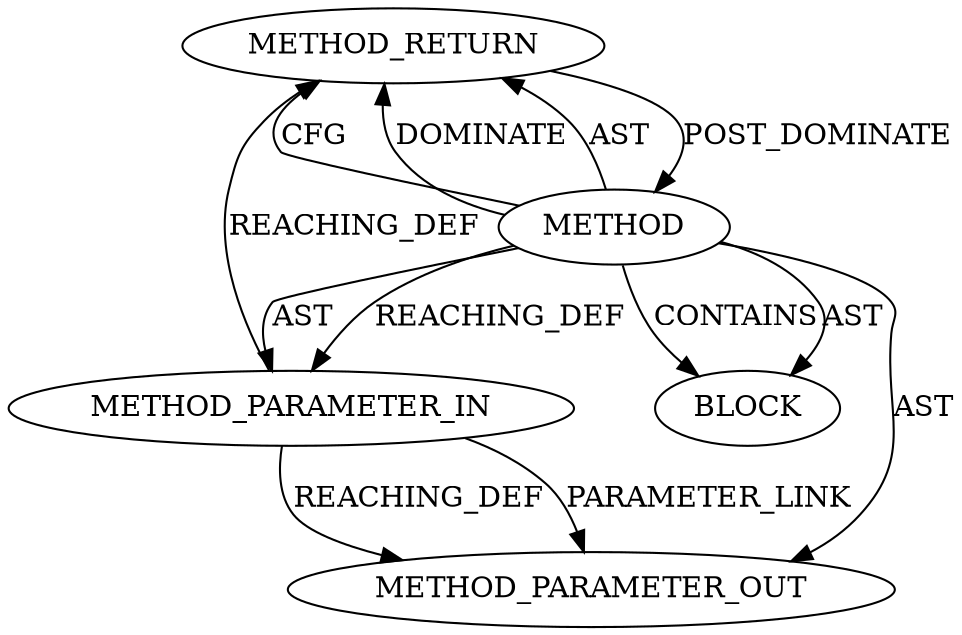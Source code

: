 digraph {
  220 [label=METHOD_RETURN ORDER=3 CODE="RET" COLUMN_NUMBER=6 LINE_NUMBER=151 TYPE_FULL_NAME="void" EVALUATION_STRATEGY="BY_VALUE"]
  21171 [label=METHOD_PARAMETER_OUT ORDER=1 CODE="struct tls_context *tls_ctx" IS_VARIADIC=false COLUMN_NUMBER=28 LINE_NUMBER=151 TYPE_FULL_NAME="tls_context*" EVALUATION_STRATEGY="BY_VALUE" INDEX=1 NAME="tls_ctx"]
  218 [label=METHOD_PARAMETER_IN ORDER=1 CODE="struct tls_context *tls_ctx" IS_VARIADIC=false COLUMN_NUMBER=28 LINE_NUMBER=151 TYPE_FULL_NAME="tls_context*" EVALUATION_STRATEGY="BY_VALUE" INDEX=1 NAME="tls_ctx"]
  219 [label=BLOCK ORDER=2 ARGUMENT_INDEX=-1 CODE="<empty>" TYPE_FULL_NAME="<empty>"]
  217 [label=METHOD COLUMN_NUMBER=6 LINE_NUMBER=151 COLUMN_NUMBER_END=55 IS_EXTERNAL=false SIGNATURE="void tls_sw_strparser_done (tls_context*)" NAME="tls_sw_strparser_done" AST_PARENT_TYPE="TYPE_DECL" AST_PARENT_FULL_NAME="tls.h:<global>" ORDER=23 CODE="void tls_sw_strparser_done(struct tls_context *tls_ctx);" FULL_NAME="tls_sw_strparser_done" LINE_NUMBER_END=151 FILENAME="tls.h"]
  217 -> 218 [label=REACHING_DEF VARIABLE=""]
  217 -> 220 [label=CFG ]
  217 -> 220 [label=DOMINATE ]
  220 -> 217 [label=POST_DOMINATE ]
  218 -> 21171 [label=REACHING_DEF VARIABLE="tls_ctx"]
  217 -> 21171 [label=AST ]
  217 -> 218 [label=AST ]
  218 -> 21171 [label=PARAMETER_LINK ]
  217 -> 219 [label=CONTAINS ]
  217 -> 220 [label=AST ]
  218 -> 220 [label=REACHING_DEF VARIABLE="tls_ctx"]
  217 -> 219 [label=AST ]
}
